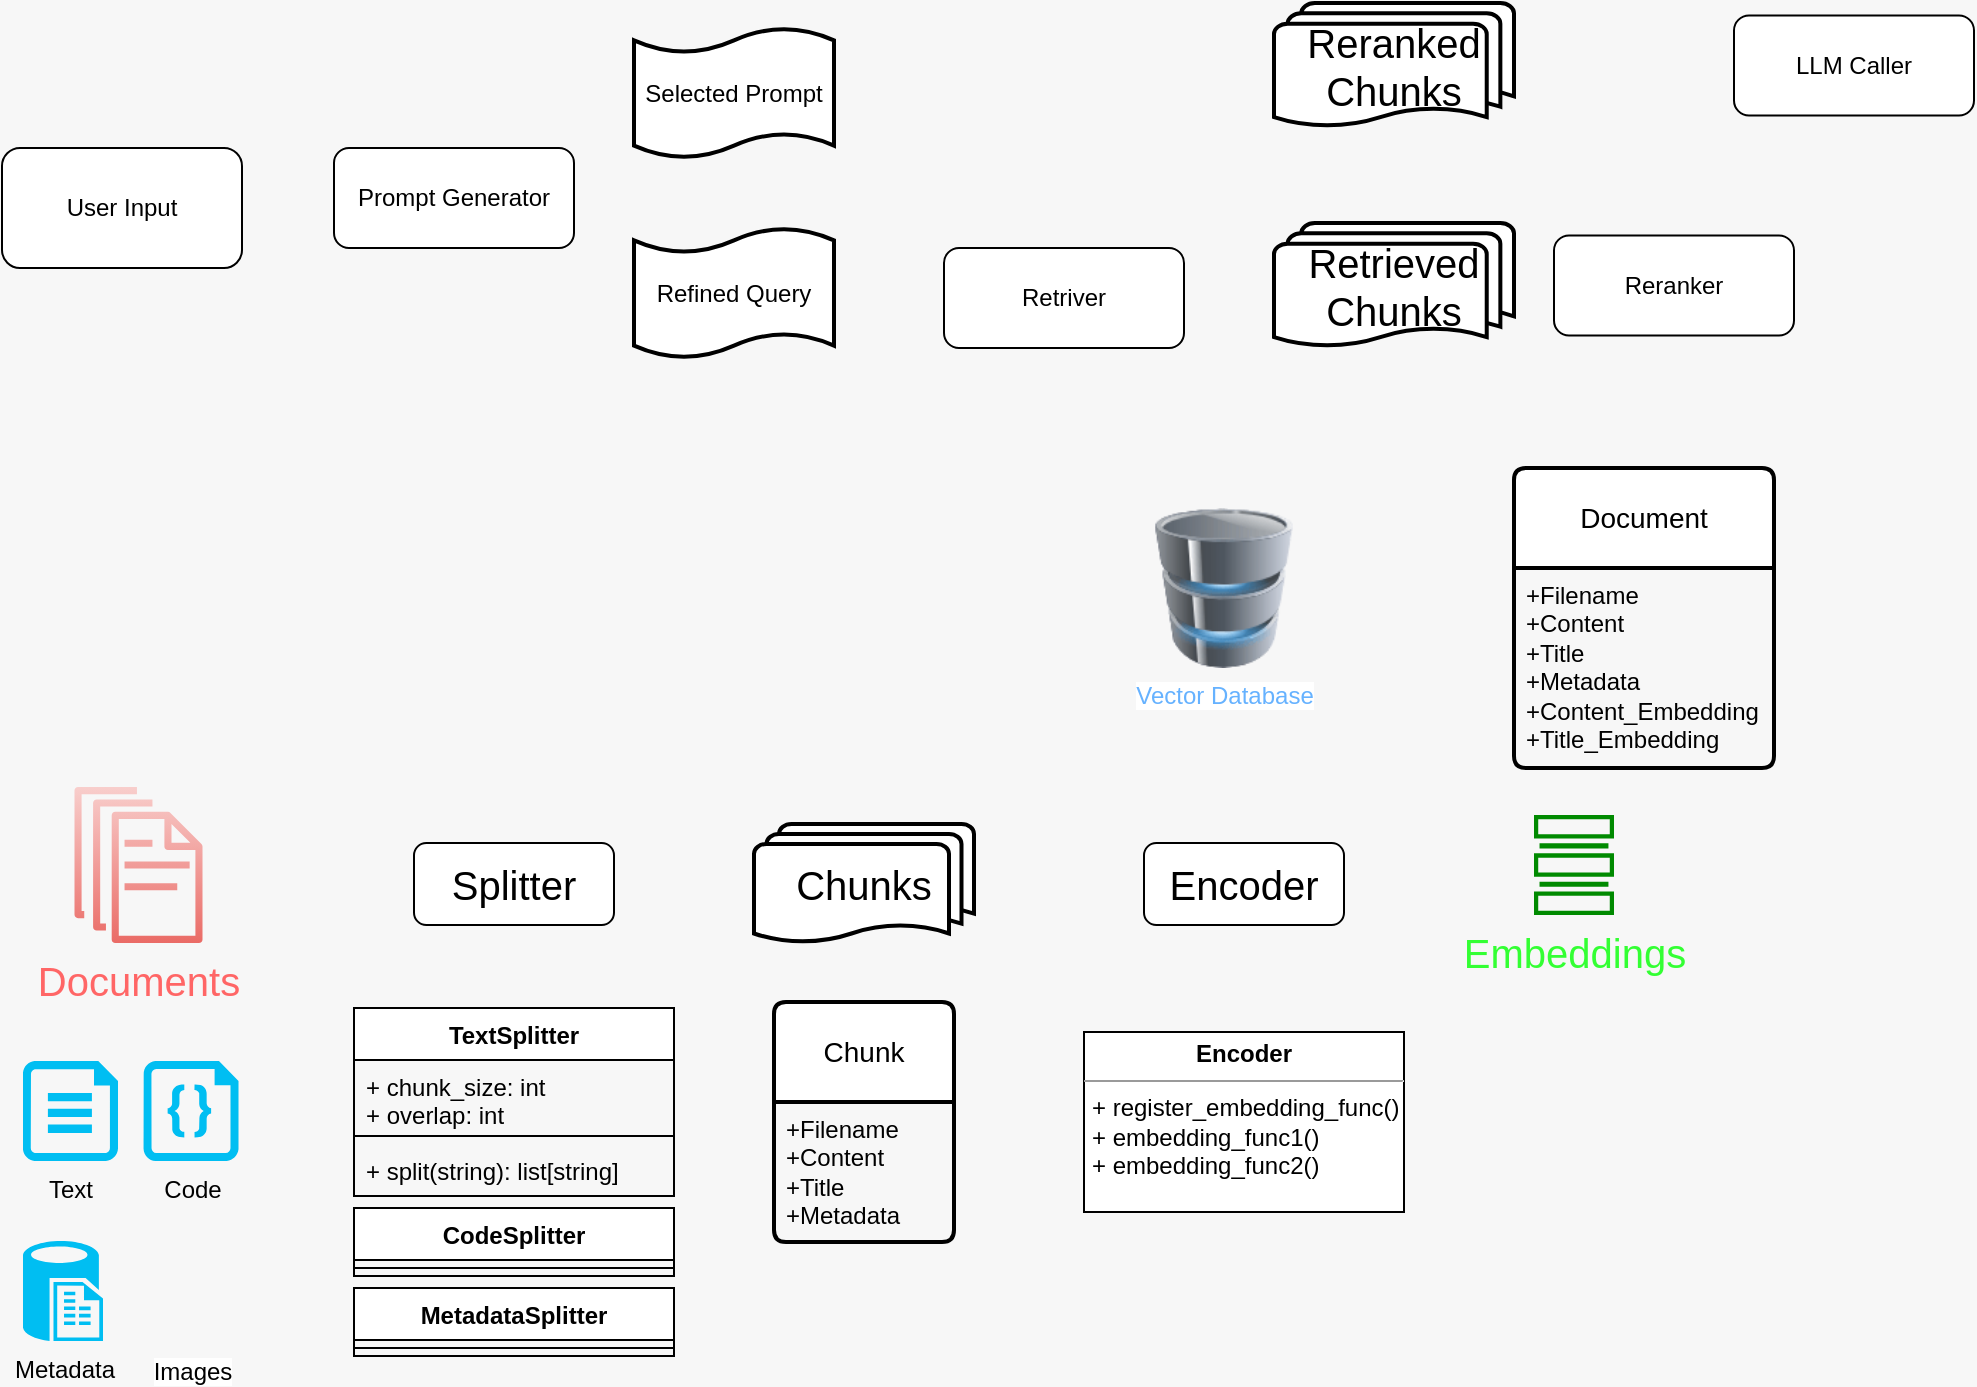 <mxfile version="23.1.1" type="github">
  <diagram id="6a731a19-8d31-9384-78a2-239565b7b9f0" name="Page-1">
    <mxGraphModel dx="1434" dy="770" grid="1" gridSize="10" guides="1" tooltips="1" connect="1" arrows="1" fold="1" page="1" pageScale="1" pageWidth="1169" pageHeight="827" background="#F7F7F7" math="0" shadow="0">
      <root>
        <mxCell id="0" />
        <mxCell id="1" parent="0" />
        <mxCell id="F0DF5Nve_Ln5ljsZZCzn-12" value="Chunks" style="strokeWidth=2;html=1;shape=mxgraph.flowchart.multi-document;whiteSpace=wrap;fontSize=20;" vertex="1" parent="1">
          <mxGeometry x="430" y="498" width="110" height="60" as="geometry" />
        </mxCell>
        <mxCell id="F0DF5Nve_Ln5ljsZZCzn-24" value="Splitter" style="rounded=1;whiteSpace=wrap;html=1;fontSize=20;" vertex="1" parent="1">
          <mxGeometry x="260" y="507.5" width="100" height="41" as="geometry" />
        </mxCell>
        <mxCell id="F0DF5Nve_Ln5ljsZZCzn-26" value="&lt;font color=&quot;#ff6666&quot; style=&quot;font-size: 20px;&quot;&gt;Documents&lt;/font&gt;" style="sketch=0;outlineConnect=0;dashed=0;verticalLabelPosition=bottom;verticalAlign=top;align=center;html=1;fontSize=20;fontStyle=0;aspect=fixed;pointerEvents=1;shape=mxgraph.aws4.documents;fillColor=#f8cecc;strokeColor=#b85450;gradientColor=#ea6b66;" vertex="1" parent="1">
          <mxGeometry x="90.25" y="479.5" width="64" height="78" as="geometry" />
        </mxCell>
        <mxCell id="F0DF5Nve_Ln5ljsZZCzn-28" value="Encoder" style="rounded=1;whiteSpace=wrap;html=1;fontSize=20;" vertex="1" parent="1">
          <mxGeometry x="625" y="507.5" width="100" height="41" as="geometry" />
        </mxCell>
        <mxCell id="F0DF5Nve_Ln5ljsZZCzn-29" value="&lt;font color=&quot;#33ff33&quot; style=&quot;font-size: 20px;&quot;&gt;Embeddings&lt;/font&gt;" style="sketch=0;pointerEvents=1;shadow=0;dashed=0;html=1;strokeColor=#005700;fillColor=#008a00;labelPosition=center;verticalLabelPosition=bottom;verticalAlign=top;align=center;outlineConnect=0;shape=mxgraph.veeam2.datastore_empty;fontColor=#ffffff;aspect=fixed;fontSize=20;" vertex="1" parent="1">
          <mxGeometry x="820" y="493.5" width="40" height="50" as="geometry" />
        </mxCell>
        <mxCell id="F0DF5Nve_Ln5ljsZZCzn-30" value="&lt;font color=&quot;#66b2ff&quot;&gt;Vector Database&lt;/font&gt;" style="image;html=1;image=img/lib/clip_art/computers/Database_128x128.png" vertex="1" parent="1">
          <mxGeometry x="625" y="340" width="80" height="80" as="geometry" />
        </mxCell>
        <mxCell id="F0DF5Nve_Ln5ljsZZCzn-39" value="User Input" style="rounded=1;whiteSpace=wrap;html=1;" vertex="1" parent="1">
          <mxGeometry x="54" y="160" width="120" height="60" as="geometry" />
        </mxCell>
        <mxCell id="F0DF5Nve_Ln5ljsZZCzn-40" value="Prompt Generator" style="rounded=1;whiteSpace=wrap;html=1;" vertex="1" parent="1">
          <mxGeometry x="220" y="160" width="120" height="50" as="geometry" />
        </mxCell>
        <mxCell id="F0DF5Nve_Ln5ljsZZCzn-41" style="edgeStyle=orthogonalEdgeStyle;rounded=0;orthogonalLoop=1;jettySize=auto;html=1;exitX=0.5;exitY=1;exitDx=0;exitDy=0;" edge="1" parent="1" source="F0DF5Nve_Ln5ljsZZCzn-40" target="F0DF5Nve_Ln5ljsZZCzn-40">
          <mxGeometry relative="1" as="geometry" />
        </mxCell>
        <mxCell id="F0DF5Nve_Ln5ljsZZCzn-44" value="Refined Query" style="shape=tape;whiteSpace=wrap;html=1;strokeWidth=2;size=0.19" vertex="1" parent="1">
          <mxGeometry x="370" y="200" width="100" height="65" as="geometry" />
        </mxCell>
        <mxCell id="F0DF5Nve_Ln5ljsZZCzn-45" value="Selected Prompt" style="shape=tape;whiteSpace=wrap;html=1;strokeWidth=2;size=0.19" vertex="1" parent="1">
          <mxGeometry x="370" y="100" width="100" height="65" as="geometry" />
        </mxCell>
        <mxCell id="F0DF5Nve_Ln5ljsZZCzn-46" value="Retriver" style="rounded=1;whiteSpace=wrap;html=1;" vertex="1" parent="1">
          <mxGeometry x="525" y="210" width="120" height="50" as="geometry" />
        </mxCell>
        <mxCell id="F0DF5Nve_Ln5ljsZZCzn-47" value="Retrieved&lt;br&gt;Chunks" style="strokeWidth=2;html=1;shape=mxgraph.flowchart.multi-document;whiteSpace=wrap;fontSize=20;" vertex="1" parent="1">
          <mxGeometry x="690" y="197.5" width="120" height="62.5" as="geometry" />
        </mxCell>
        <mxCell id="F0DF5Nve_Ln5ljsZZCzn-48" value="Reranker" style="rounded=1;whiteSpace=wrap;html=1;" vertex="1" parent="1">
          <mxGeometry x="830" y="203.75" width="120" height="50" as="geometry" />
        </mxCell>
        <mxCell id="F0DF5Nve_Ln5ljsZZCzn-49" value="Reranked&lt;br&gt;Chunks" style="strokeWidth=2;html=1;shape=mxgraph.flowchart.multi-document;whiteSpace=wrap;fontSize=20;" vertex="1" parent="1">
          <mxGeometry x="690" y="87.5" width="120" height="62.5" as="geometry" />
        </mxCell>
        <mxCell id="F0DF5Nve_Ln5ljsZZCzn-50" value="LLM Caller" style="rounded=1;whiteSpace=wrap;html=1;" vertex="1" parent="1">
          <mxGeometry x="920" y="93.75" width="120" height="50" as="geometry" />
        </mxCell>
        <mxCell id="F0DF5Nve_Ln5ljsZZCzn-51" value="Code" style="verticalLabelPosition=bottom;html=1;verticalAlign=top;align=center;strokeColor=none;fillColor=#00BEF2;shape=mxgraph.azure.code_file;pointerEvents=1;" vertex="1" parent="1">
          <mxGeometry x="124.75" y="616.5" width="47.5" height="50" as="geometry" />
        </mxCell>
        <mxCell id="F0DF5Nve_Ln5ljsZZCzn-52" value="Text" style="verticalLabelPosition=bottom;html=1;verticalAlign=top;align=center;strokeColor=none;fillColor=#00BEF2;shape=mxgraph.azure.file;pointerEvents=1;" vertex="1" parent="1">
          <mxGeometry x="64.5" y="616.5" width="47.5" height="50" as="geometry" />
        </mxCell>
        <mxCell id="F0DF5Nve_Ln5ljsZZCzn-53" value="Metadata" style="verticalLabelPosition=bottom;html=1;verticalAlign=top;align=center;strokeColor=none;fillColor=#00BEF2;shape=mxgraph.azure.sql_reporting;" vertex="1" parent="1">
          <mxGeometry x="64.5" y="706.5" width="40" height="50" as="geometry" />
        </mxCell>
        <mxCell id="F0DF5Nve_Ln5ljsZZCzn-62" value="CodeSplitter" style="swimlane;fontStyle=1;align=center;verticalAlign=top;childLayout=stackLayout;horizontal=1;startSize=26;horizontalStack=0;resizeParent=1;resizeParentMax=0;resizeLast=0;collapsible=1;marginBottom=0;whiteSpace=wrap;html=1;" vertex="1" parent="1">
          <mxGeometry x="230" y="690" width="160" height="34" as="geometry" />
        </mxCell>
        <mxCell id="F0DF5Nve_Ln5ljsZZCzn-64" value="" style="line;strokeWidth=1;fillColor=none;align=left;verticalAlign=middle;spacingTop=-1;spacingLeft=3;spacingRight=3;rotatable=0;labelPosition=right;points=[];portConstraint=eastwest;strokeColor=inherit;" vertex="1" parent="F0DF5Nve_Ln5ljsZZCzn-62">
          <mxGeometry y="26" width="160" height="8" as="geometry" />
        </mxCell>
        <mxCell id="F0DF5Nve_Ln5ljsZZCzn-66" value="MetadataSplitter" style="swimlane;fontStyle=1;align=center;verticalAlign=top;childLayout=stackLayout;horizontal=1;startSize=26;horizontalStack=0;resizeParent=1;resizeParentMax=0;resizeLast=0;collapsible=1;marginBottom=0;whiteSpace=wrap;html=1;" vertex="1" parent="1">
          <mxGeometry x="230" y="730" width="160" height="34" as="geometry" />
        </mxCell>
        <mxCell id="F0DF5Nve_Ln5ljsZZCzn-68" value="" style="line;strokeWidth=1;fillColor=none;align=left;verticalAlign=middle;spacingTop=-1;spacingLeft=3;spacingRight=3;rotatable=0;labelPosition=right;points=[];portConstraint=eastwest;strokeColor=inherit;" vertex="1" parent="F0DF5Nve_Ln5ljsZZCzn-66">
          <mxGeometry y="26" width="160" height="8" as="geometry" />
        </mxCell>
        <mxCell id="F0DF5Nve_Ln5ljsZZCzn-71" value="Images" style="shape=image;html=1;verticalAlign=top;verticalLabelPosition=bottom;labelBackgroundColor=#ffffff;imageAspect=0;aspect=fixed;image=https://cdn4.iconfinder.com/data/icons/essentials-72/24/006_-_Image-128.png" vertex="1" parent="1">
          <mxGeometry x="123" y="706.5" width="51" height="51" as="geometry" />
        </mxCell>
        <mxCell id="F0DF5Nve_Ln5ljsZZCzn-72" value="Chunk" style="swimlane;childLayout=stackLayout;horizontal=1;startSize=50;horizontalStack=0;rounded=1;fontSize=14;fontStyle=0;strokeWidth=2;resizeParent=0;resizeLast=1;shadow=0;dashed=0;align=center;arcSize=4;whiteSpace=wrap;html=1;" vertex="1" parent="1">
          <mxGeometry x="440" y="587" width="90" height="120" as="geometry" />
        </mxCell>
        <mxCell id="F0DF5Nve_Ln5ljsZZCzn-73" value="+Filename&lt;br&gt;+Content&lt;br&gt;+Title&lt;br&gt;+Metadata" style="align=left;strokeColor=none;fillColor=none;spacingLeft=4;fontSize=12;verticalAlign=top;resizable=0;rotatable=0;part=1;html=1;" vertex="1" parent="F0DF5Nve_Ln5ljsZZCzn-72">
          <mxGeometry y="50" width="90" height="70" as="geometry" />
        </mxCell>
        <mxCell id="F0DF5Nve_Ln5ljsZZCzn-74" value="Document" style="swimlane;childLayout=stackLayout;horizontal=1;startSize=50;horizontalStack=0;rounded=1;fontSize=14;fontStyle=0;strokeWidth=2;resizeParent=0;resizeLast=1;shadow=0;dashed=0;align=center;arcSize=4;whiteSpace=wrap;html=1;" vertex="1" parent="1">
          <mxGeometry x="810" y="320" width="130" height="150" as="geometry" />
        </mxCell>
        <mxCell id="F0DF5Nve_Ln5ljsZZCzn-75" value="+Filename&lt;br&gt;+Content&lt;br&gt;+Title&lt;br&gt;+Metadata&lt;br&gt;+Content_Embedding&lt;br&gt;+Title_Embedding" style="align=left;strokeColor=none;fillColor=none;spacingLeft=4;fontSize=12;verticalAlign=top;resizable=0;rotatable=0;part=1;html=1;" vertex="1" parent="F0DF5Nve_Ln5ljsZZCzn-74">
          <mxGeometry y="50" width="130" height="100" as="geometry" />
        </mxCell>
        <mxCell id="F0DF5Nve_Ln5ljsZZCzn-81" value="&lt;p style=&quot;margin:0px;margin-top:4px;text-align:center;&quot;&gt;&lt;b&gt;Encoder&lt;/b&gt;&lt;/p&gt;&lt;hr size=&quot;1&quot;&gt;&lt;p style=&quot;margin:0px;margin-left:4px;&quot;&gt;+ register_embedding_func()&lt;/p&gt;&lt;p style=&quot;margin:0px;margin-left:4px;&quot;&gt;+ embedding_func1()&lt;/p&gt;&lt;p style=&quot;margin:0px;margin-left:4px;&quot;&gt;+ embedding_func2()&lt;/p&gt;" style="verticalAlign=top;align=left;overflow=fill;fontSize=12;fontFamily=Helvetica;html=1;whiteSpace=wrap;" vertex="1" parent="1">
          <mxGeometry x="595" y="602" width="160" height="90" as="geometry" />
        </mxCell>
        <mxCell id="F0DF5Nve_Ln5ljsZZCzn-82" value="TextSplitter" style="swimlane;fontStyle=1;align=center;verticalAlign=top;childLayout=stackLayout;horizontal=1;startSize=26;horizontalStack=0;resizeParent=1;resizeParentMax=0;resizeLast=0;collapsible=1;marginBottom=0;whiteSpace=wrap;html=1;" vertex="1" parent="1">
          <mxGeometry x="230" y="590" width="160" height="94" as="geometry" />
        </mxCell>
        <mxCell id="F0DF5Nve_Ln5ljsZZCzn-83" value="+ chunk_size: int&lt;br&gt;+ overlap: int" style="text;strokeColor=none;fillColor=none;align=left;verticalAlign=top;spacingLeft=4;spacingRight=4;overflow=hidden;rotatable=0;points=[[0,0.5],[1,0.5]];portConstraint=eastwest;whiteSpace=wrap;html=1;" vertex="1" parent="F0DF5Nve_Ln5ljsZZCzn-82">
          <mxGeometry y="26" width="160" height="34" as="geometry" />
        </mxCell>
        <mxCell id="F0DF5Nve_Ln5ljsZZCzn-84" value="" style="line;strokeWidth=1;fillColor=none;align=left;verticalAlign=middle;spacingTop=-1;spacingLeft=3;spacingRight=3;rotatable=0;labelPosition=right;points=[];portConstraint=eastwest;strokeColor=inherit;" vertex="1" parent="F0DF5Nve_Ln5ljsZZCzn-82">
          <mxGeometry y="60" width="160" height="8" as="geometry" />
        </mxCell>
        <mxCell id="F0DF5Nve_Ln5ljsZZCzn-85" value="+ split(string): list[string]" style="text;strokeColor=none;fillColor=none;align=left;verticalAlign=top;spacingLeft=4;spacingRight=4;overflow=hidden;rotatable=0;points=[[0,0.5],[1,0.5]];portConstraint=eastwest;whiteSpace=wrap;html=1;" vertex="1" parent="F0DF5Nve_Ln5ljsZZCzn-82">
          <mxGeometry y="68" width="160" height="26" as="geometry" />
        </mxCell>
      </root>
    </mxGraphModel>
  </diagram>
</mxfile>

